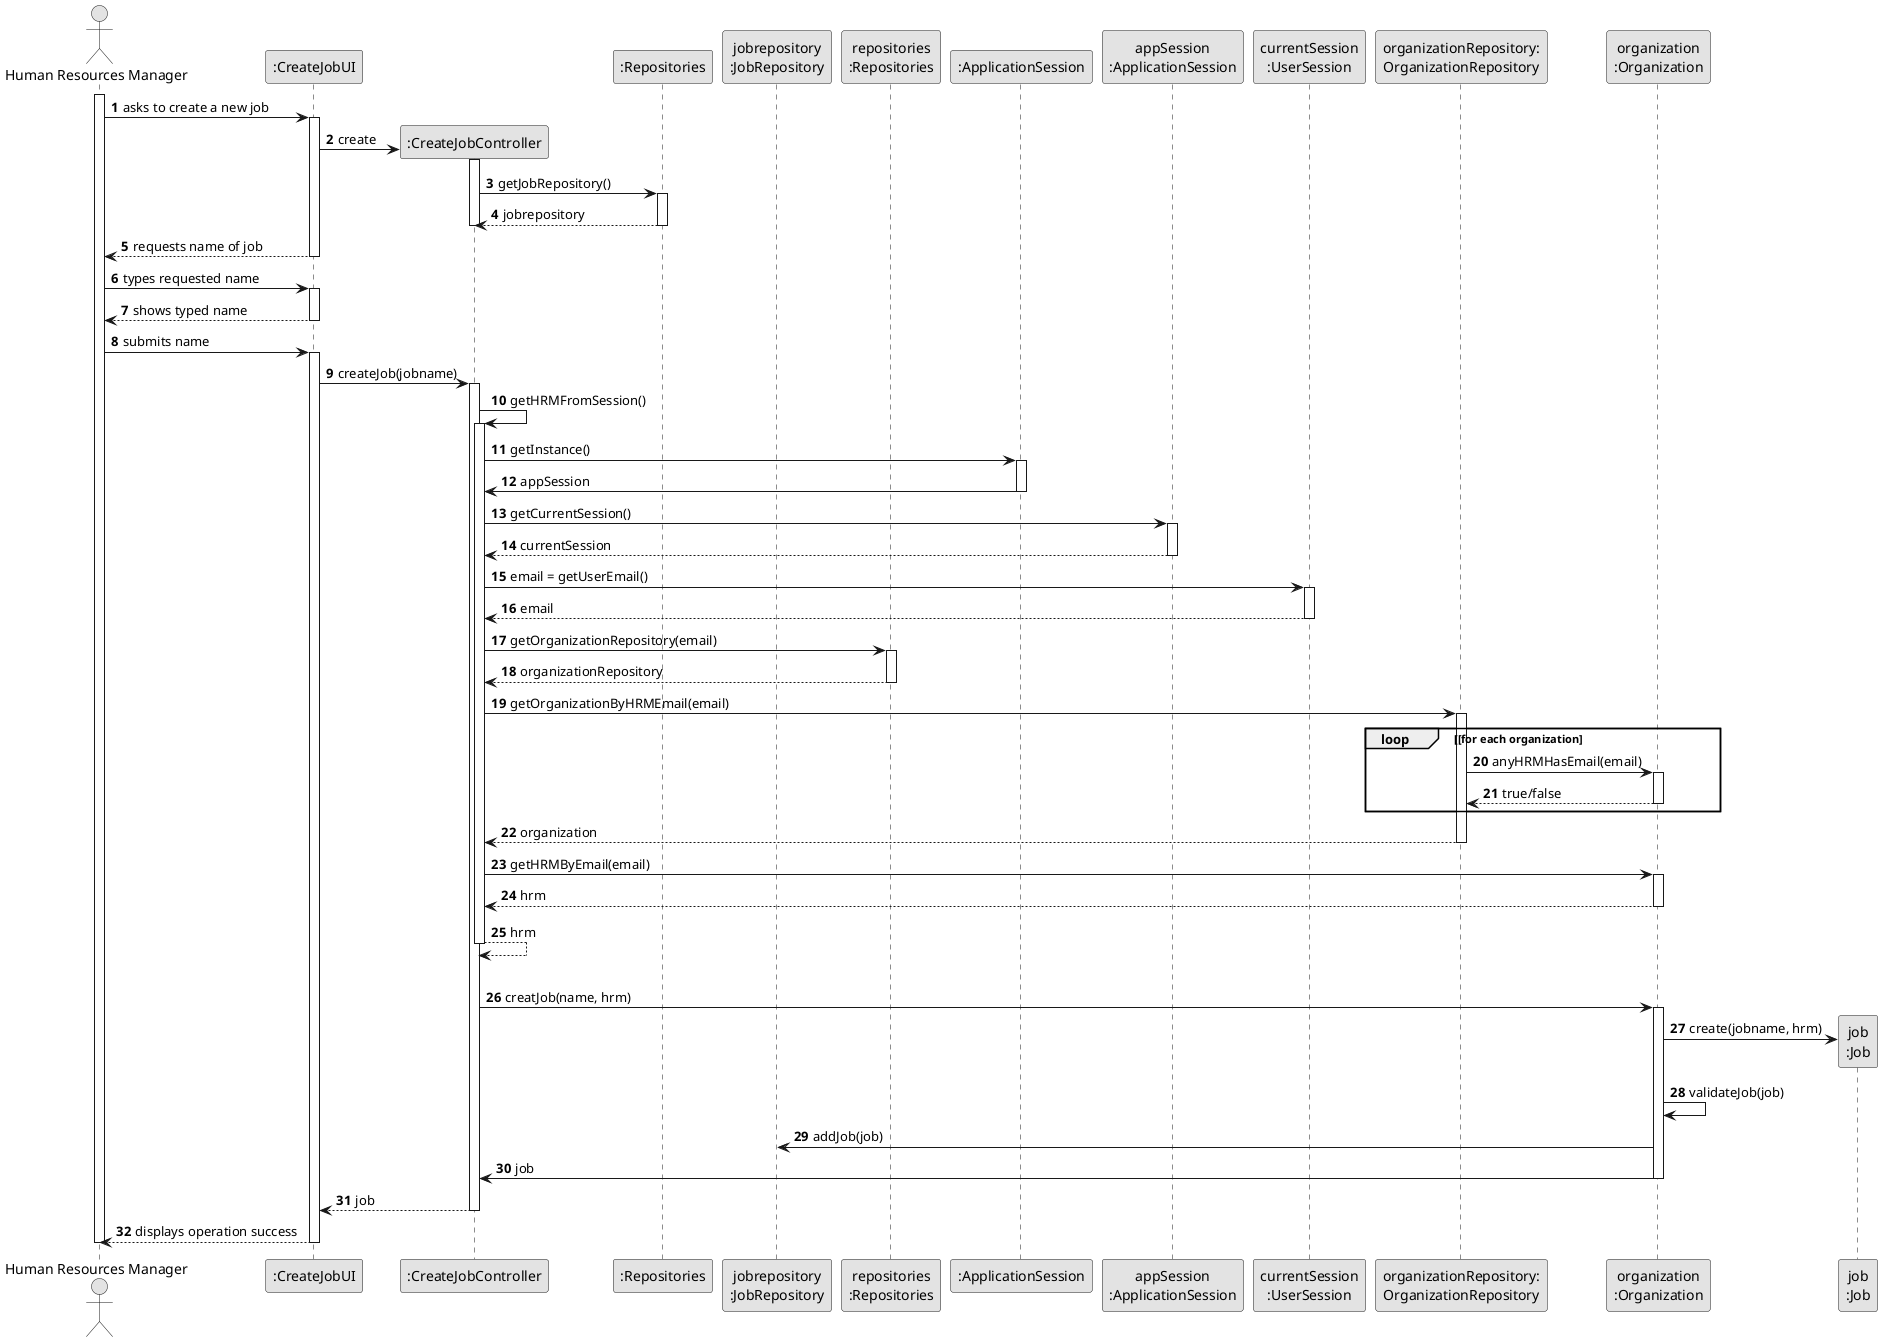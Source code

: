 @startuml
skinparam monochrome true
skinparam packageStyle rectangle
skinparam shadowing false

autonumber

'hide footbox
actor "Human Resources Manager" as ADM
participant ":CreateJobUI" as UI
participant ":CreateJobController" as CTRL
participant ":Repositories" as RepositorySingleton
participant "jobrepository\n:JobRepository" as JR
participant "repositories\n:Repositories" as PLAT
participant ":ApplicationSession" as _APP
participant "appSession\n:ApplicationSession" as APP
participant "currentSession\n:UserSession" as SESSAO
participant "organizationRepository:\nOrganizationRepository" as OrganizationRepository
participant "organization\n:Organization" as ORG
participant "job\n:Job" as TAREFA

activate ADM

        ADM -> UI : asks to create a new job

        activate UI

'            UI --> ADM : requests data (reference, description,  informal \n description, technical description, duration, cost)
            'create CTRL
            UI -> CTRL** : create
            activate CTRL

                CTRL -> RepositorySingleton : getJobRepository()
                activate RepositorySingleton

                    RepositorySingleton --> CTRL: jobrepository
                deactivate RepositorySingleton
                deactivate CTRL

        UI --> ADM : requests name of job
    deactivate UI

    ADM -> UI : types requested name
    activate UI

        UI --> ADM : shows typed name
    deactivate UI

    ADM -> UI : submits name
    activate UI

    UI -> CTRL : createJob(jobname)
    activate CTRL

            CTRL -> CTRL : getHRMFromSession()
            activate CTRL
                CTRL -> _APP: getInstance()
                activate _APP
                    _APP -> CTRL: appSession
                deactivate _APP


                CTRL -> APP: getCurrentSession()
                activate APP

                    APP --> CTRL: currentSession
                deactivate APP

                CTRL -> SESSAO: email = getUserEmail()
                activate SESSAO

                    SESSAO --> CTRL: email
                deactivate SESSAO


                CTRL -> PLAT: getOrganizationRepository(email)
                activate PLAT

                    PLAT --> CTRL: organizationRepository
                deactivate PLAT


                CTRL -> OrganizationRepository: getOrganizationByHRMEmail(email)
                activate OrganizationRepository

                    loop [for each organization
                        OrganizationRepository -> ORG : anyHRMHasEmail(email)
                        activate ORG

                             ORG --> OrganizationRepository : true/false
                        deactivate ORG
                    end
                    OrganizationRepository --> CTRL : organization
                deactivate OrganizationRepository

                CTRL -> ORG: getHRMByEmail(email)
                activate ORG

                    ORG --> CTRL : hrm
                deactivate ORG

                CTRL --> CTRL : hrm
            deactivate CTRL

            |||
            CTRL -> ORG: creatJob(name, hrm)
            activate ORG

                ORG -> TAREFA**: create(jobname, hrm)
                ORG -> ORG: validateJob(job)
                ORG -> JR: addJob(job)
                ORG -> CTRL: job
deactivate ORG

            CTRL --> UI: job
            deactivate CTRL
            UI --> ADM: displays operation success
    deactivate UI

deactivate ADM

@enduml